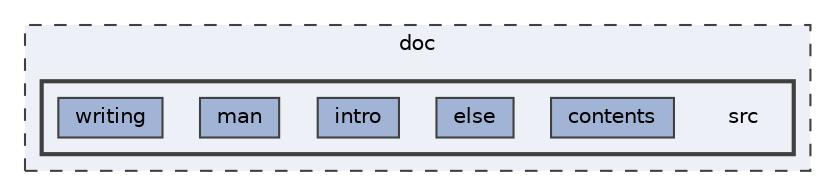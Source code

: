 digraph "doc/src"
{
 // LATEX_PDF_SIZE
  bgcolor="transparent";
  edge [fontname=Helvetica,fontsize=10,labelfontname=Helvetica,labelfontsize=10];
  node [fontname=Helvetica,fontsize=10,shape=box,height=0.2,width=0.4];
  compound=true
  subgraph clusterdir_e68e8157741866f444e17edd764ebbae {
    graph [ bgcolor="#edf0f7", pencolor="grey25", label="doc", fontname=Helvetica,fontsize=10 style="filled,dashed", URL="dir_e68e8157741866f444e17edd764ebbae.html",tooltip=""]
  subgraph clusterdir_61c9e5842729cb34568d93cb98ad85b9 {
    graph [ bgcolor="#edf0f7", pencolor="grey25", label="", fontname=Helvetica,fontsize=10 style="filled,bold", URL="dir_61c9e5842729cb34568d93cb98ad85b9.html",tooltip=""]
    dir_61c9e5842729cb34568d93cb98ad85b9 [shape=plaintext, label="src"];
  dir_d4c8b9a9b865a83025de72664c6a709e [label="contents", fillcolor="#a2b4d6", color="grey25", style="filled", URL="dir_d4c8b9a9b865a83025de72664c6a709e.html",tooltip=""];
  dir_3d403beeac32ca3c3217374263ac4e91 [label="else", fillcolor="#a2b4d6", color="grey25", style="filled", URL="dir_3d403beeac32ca3c3217374263ac4e91.html",tooltip=""];
  dir_80f873be904516c7872699ce2e4f461f [label="intro", fillcolor="#a2b4d6", color="grey25", style="filled", URL="dir_80f873be904516c7872699ce2e4f461f.html",tooltip=""];
  dir_d7357d2c57d7b48928ac4aa21ace500e [label="man", fillcolor="#a2b4d6", color="grey25", style="filled", URL="dir_d7357d2c57d7b48928ac4aa21ace500e.html",tooltip=""];
  dir_d9cd2d0868754a4142dc9e3bf2caeb9b [label="writing", fillcolor="#a2b4d6", color="grey25", style="filled", URL="dir_d9cd2d0868754a4142dc9e3bf2caeb9b.html",tooltip=""];
  }
  }
}
